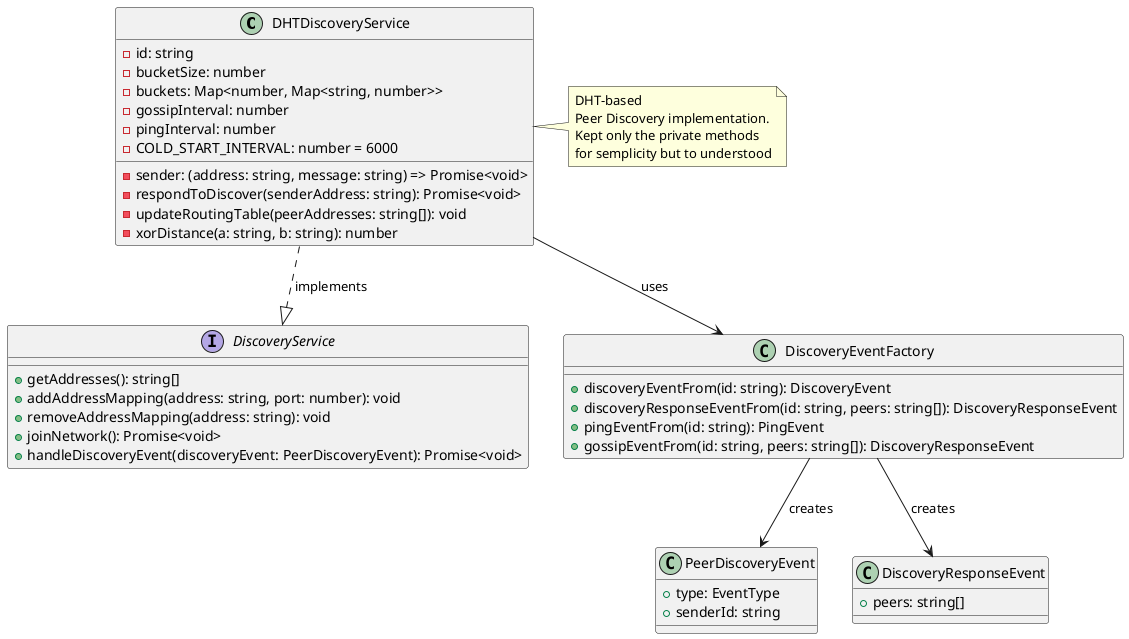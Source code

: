 @startuml

class DHTDiscoveryService {
    - id: string
    - bucketSize: number
    - buckets: Map<number, Map<string, number>>
    - gossipInterval: number
    - pingInterval: number
    - sender: (address: string, message: string) => Promise<void>
    - COLD_START_INTERVAL: number = 6000
    - respondToDiscover(senderAddress: string): Promise<void>
    - updateRoutingTable(peerAddresses: string[]): void
    - xorDistance(a: string, b: string): number
}

note right of DHTDiscoveryService: DHT-based\nPeer Discovery implementation.\nKept only the private methods\nfor semplicity but to understood

interface DiscoveryService {
    + getAddresses(): string[]
    + addAddressMapping(address: string, port: number): void
    + removeAddressMapping(address: string): void
    + joinNetwork(): Promise<void>
    + handleDiscoveryEvent(discoveryEvent: PeerDiscoveryEvent): Promise<void>
}

class PeerDiscoveryEvent {
    + type: EventType
    + senderId: string
}

class DiscoveryResponseEvent {
    + peers: string[]
}

class DiscoveryEventFactory {
    + discoveryEventFrom(id: string): DiscoveryEvent
    + discoveryResponseEventFrom(id: string, peers: string[]): DiscoveryResponseEvent
    + pingEventFrom(id: string): PingEvent
    + gossipEventFrom(id: string, peers: string[]): DiscoveryResponseEvent
}


DHTDiscoveryService ..|> DiscoveryService : implements
DHTDiscoveryService --> DiscoveryEventFactory : uses
DiscoveryEventFactory --> PeerDiscoveryEvent : creates
DiscoveryEventFactory --> DiscoveryResponseEvent : creates

@enduml
